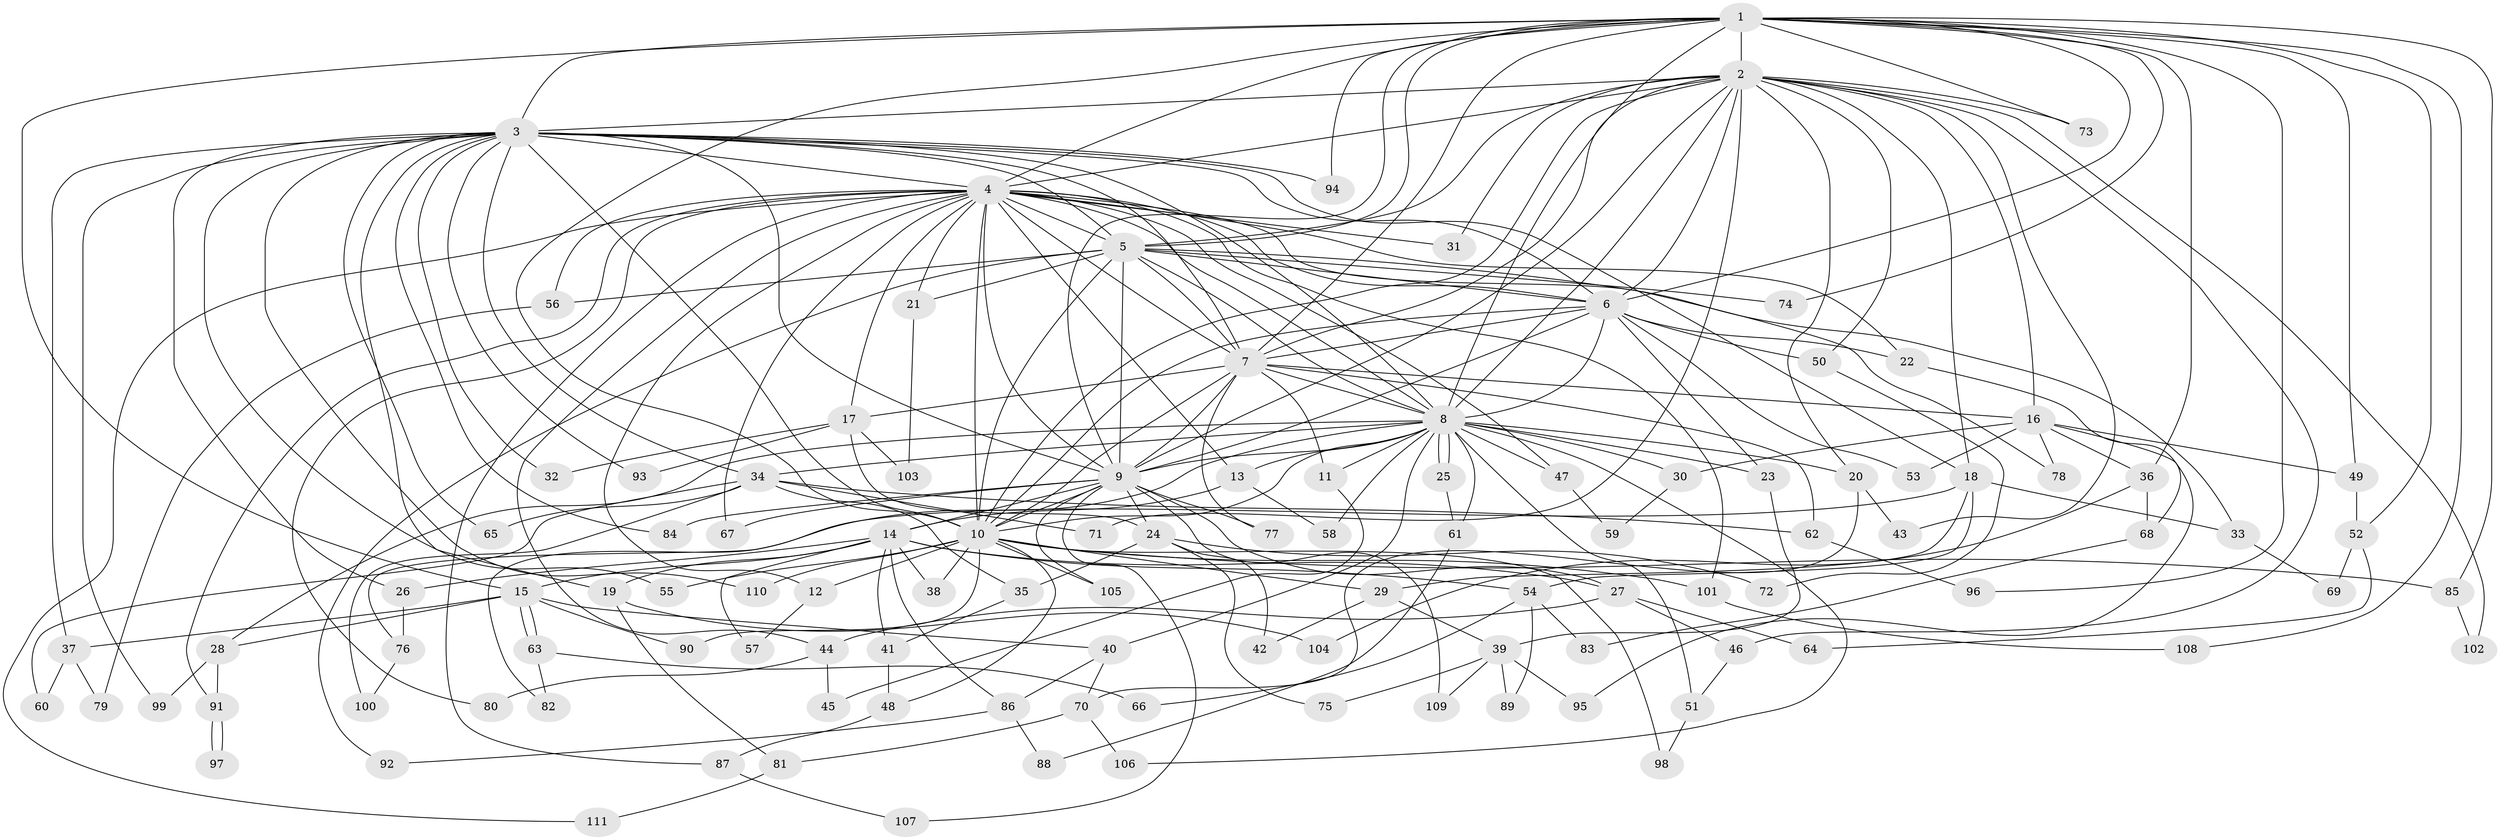 // coarse degree distribution, {20: 0.012987012987012988, 17: 0.012987012987012988, 18: 0.025974025974025976, 23: 0.012987012987012988, 12: 0.025974025974025976, 27: 0.012987012987012988, 14: 0.012987012987012988, 3: 0.23376623376623376, 4: 0.16883116883116883, 13: 0.012987012987012988, 8: 0.03896103896103896, 5: 0.025974025974025976, 6: 0.012987012987012988, 7: 0.025974025974025976, 2: 0.36363636363636365}
// Generated by graph-tools (version 1.1) at 2025/51/02/27/25 19:51:51]
// undirected, 111 vertices, 247 edges
graph export_dot {
graph [start="1"]
  node [color=gray90,style=filled];
  1;
  2;
  3;
  4;
  5;
  6;
  7;
  8;
  9;
  10;
  11;
  12;
  13;
  14;
  15;
  16;
  17;
  18;
  19;
  20;
  21;
  22;
  23;
  24;
  25;
  26;
  27;
  28;
  29;
  30;
  31;
  32;
  33;
  34;
  35;
  36;
  37;
  38;
  39;
  40;
  41;
  42;
  43;
  44;
  45;
  46;
  47;
  48;
  49;
  50;
  51;
  52;
  53;
  54;
  55;
  56;
  57;
  58;
  59;
  60;
  61;
  62;
  63;
  64;
  65;
  66;
  67;
  68;
  69;
  70;
  71;
  72;
  73;
  74;
  75;
  76;
  77;
  78;
  79;
  80;
  81;
  82;
  83;
  84;
  85;
  86;
  87;
  88;
  89;
  90;
  91;
  92;
  93;
  94;
  95;
  96;
  97;
  98;
  99;
  100;
  101;
  102;
  103;
  104;
  105;
  106;
  107;
  108;
  109;
  110;
  111;
  1 -- 2;
  1 -- 3;
  1 -- 4;
  1 -- 5;
  1 -- 6;
  1 -- 7;
  1 -- 8;
  1 -- 9;
  1 -- 10;
  1 -- 15;
  1 -- 36;
  1 -- 49;
  1 -- 52;
  1 -- 73;
  1 -- 74;
  1 -- 85;
  1 -- 94;
  1 -- 96;
  1 -- 108;
  2 -- 3;
  2 -- 4;
  2 -- 5;
  2 -- 6;
  2 -- 7;
  2 -- 8;
  2 -- 9;
  2 -- 10;
  2 -- 16;
  2 -- 18;
  2 -- 20;
  2 -- 31;
  2 -- 43;
  2 -- 46;
  2 -- 50;
  2 -- 71;
  2 -- 73;
  2 -- 102;
  3 -- 4;
  3 -- 5;
  3 -- 6;
  3 -- 7;
  3 -- 8;
  3 -- 9;
  3 -- 10;
  3 -- 18;
  3 -- 19;
  3 -- 26;
  3 -- 32;
  3 -- 34;
  3 -- 37;
  3 -- 55;
  3 -- 65;
  3 -- 84;
  3 -- 93;
  3 -- 94;
  3 -- 99;
  3 -- 110;
  4 -- 5;
  4 -- 6;
  4 -- 7;
  4 -- 8;
  4 -- 9;
  4 -- 10;
  4 -- 12;
  4 -- 13;
  4 -- 17;
  4 -- 21;
  4 -- 22;
  4 -- 31;
  4 -- 44;
  4 -- 47;
  4 -- 56;
  4 -- 67;
  4 -- 78;
  4 -- 80;
  4 -- 87;
  4 -- 91;
  4 -- 101;
  4 -- 111;
  5 -- 6;
  5 -- 7;
  5 -- 8;
  5 -- 9;
  5 -- 10;
  5 -- 21;
  5 -- 33;
  5 -- 56;
  5 -- 74;
  5 -- 92;
  6 -- 7;
  6 -- 8;
  6 -- 9;
  6 -- 10;
  6 -- 22;
  6 -- 23;
  6 -- 50;
  6 -- 53;
  7 -- 8;
  7 -- 9;
  7 -- 10;
  7 -- 11;
  7 -- 16;
  7 -- 17;
  7 -- 62;
  7 -- 77;
  8 -- 9;
  8 -- 10;
  8 -- 11;
  8 -- 13;
  8 -- 20;
  8 -- 23;
  8 -- 25;
  8 -- 25;
  8 -- 28;
  8 -- 30;
  8 -- 34;
  8 -- 40;
  8 -- 47;
  8 -- 51;
  8 -- 58;
  8 -- 61;
  8 -- 82;
  8 -- 106;
  9 -- 10;
  9 -- 14;
  9 -- 24;
  9 -- 27;
  9 -- 67;
  9 -- 77;
  9 -- 84;
  9 -- 105;
  9 -- 107;
  9 -- 109;
  10 -- 12;
  10 -- 29;
  10 -- 38;
  10 -- 48;
  10 -- 55;
  10 -- 85;
  10 -- 90;
  10 -- 98;
  10 -- 101;
  10 -- 105;
  10 -- 110;
  11 -- 45;
  12 -- 57;
  13 -- 14;
  13 -- 58;
  14 -- 15;
  14 -- 19;
  14 -- 26;
  14 -- 27;
  14 -- 38;
  14 -- 41;
  14 -- 54;
  14 -- 57;
  14 -- 86;
  15 -- 28;
  15 -- 37;
  15 -- 40;
  15 -- 63;
  15 -- 63;
  15 -- 90;
  16 -- 30;
  16 -- 36;
  16 -- 49;
  16 -- 53;
  16 -- 78;
  16 -- 95;
  17 -- 24;
  17 -- 32;
  17 -- 93;
  17 -- 103;
  18 -- 29;
  18 -- 33;
  18 -- 54;
  18 -- 76;
  19 -- 81;
  19 -- 104;
  20 -- 43;
  20 -- 70;
  21 -- 103;
  22 -- 68;
  23 -- 39;
  24 -- 35;
  24 -- 42;
  24 -- 72;
  24 -- 75;
  25 -- 61;
  26 -- 76;
  27 -- 44;
  27 -- 46;
  27 -- 64;
  28 -- 91;
  28 -- 99;
  29 -- 39;
  29 -- 42;
  30 -- 59;
  33 -- 69;
  34 -- 35;
  34 -- 60;
  34 -- 62;
  34 -- 65;
  34 -- 71;
  34 -- 100;
  35 -- 41;
  36 -- 68;
  36 -- 104;
  37 -- 60;
  37 -- 79;
  39 -- 75;
  39 -- 89;
  39 -- 95;
  39 -- 109;
  40 -- 70;
  40 -- 86;
  41 -- 48;
  44 -- 45;
  44 -- 80;
  46 -- 51;
  47 -- 59;
  48 -- 87;
  49 -- 52;
  50 -- 72;
  51 -- 98;
  52 -- 64;
  52 -- 69;
  54 -- 66;
  54 -- 83;
  54 -- 89;
  56 -- 79;
  61 -- 88;
  62 -- 96;
  63 -- 66;
  63 -- 82;
  68 -- 83;
  70 -- 81;
  70 -- 106;
  76 -- 100;
  81 -- 111;
  85 -- 102;
  86 -- 88;
  86 -- 92;
  87 -- 107;
  91 -- 97;
  91 -- 97;
  101 -- 108;
}

